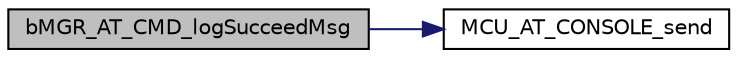 digraph "bMGR_AT_CMD_logSucceedMsg"
{
 // INTERACTIVE_SVG=YES
 // LATEX_PDF_SIZE
  edge [fontname="Helvetica",fontsize="10",labelfontname="Helvetica",labelfontsize="10"];
  node [fontname="Helvetica",fontsize="10",shape=record];
  rankdir="LR";
  Node1 [label="bMGR_AT_CMD_logSucceedMsg",height=0.2,width=0.4,color="black", fillcolor="grey75", style="filled", fontcolor="black",tooltip=": Log in debug interface a succeed message"];
  Node1 -> Node2 [color="midnightblue",fontsize="10",style="solid",fontname="Helvetica"];
  Node2 [label="MCU_AT_CONSOLE_send",height=0.2,width=0.4,color="black", fillcolor="white", style="filled",URL="$d8/d62/group___m_c_u___a_p_p___w_r_a_p_p_e_r_s.html#gae14ee3e1d2a9b459c0d89c451a4bc470",tooltip="Send AT CMD response to console."];
}
